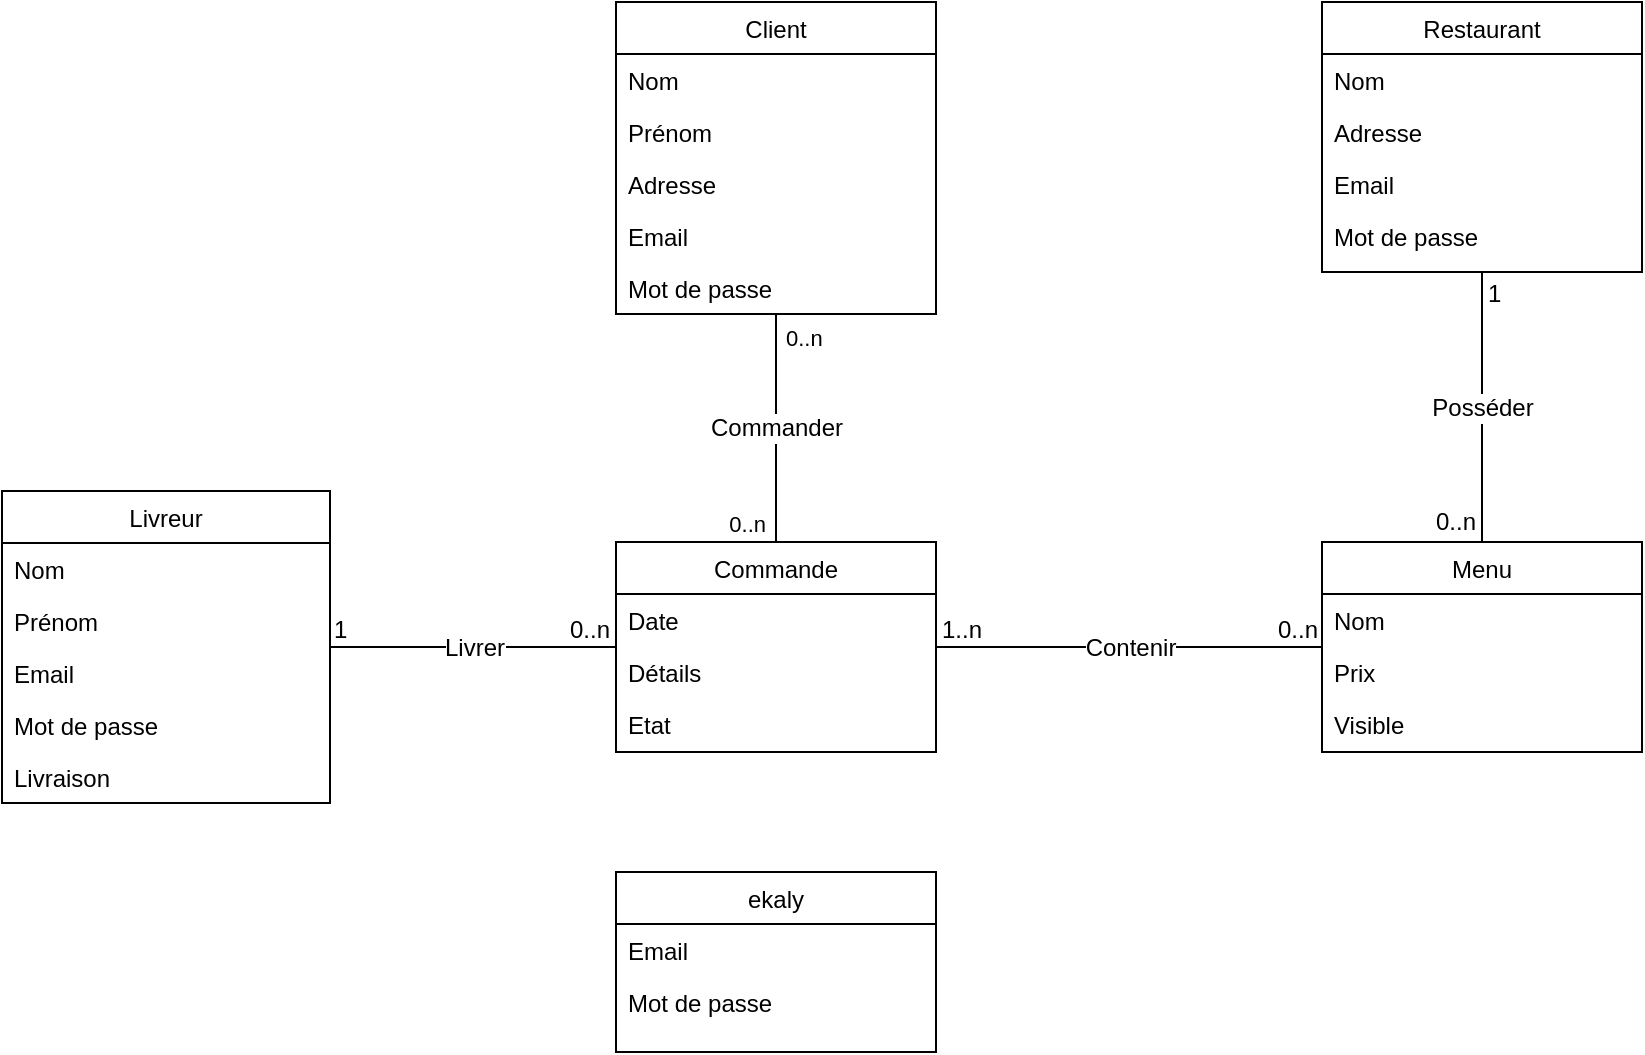 <mxfile version="17.2.1" type="device"><diagram id="C5RBs43oDa-KdzZeNtuy" name="Données"><mxGraphModel dx="1335" dy="909" grid="1" gridSize="15" guides="1" tooltips="1" connect="1" arrows="1" fold="1" page="1" pageScale="1" pageWidth="1600" pageHeight="1200" math="0" shadow="0"><root><mxCell id="WIyWlLk6GJQsqaUBKTNV-0"/><mxCell id="WIyWlLk6GJQsqaUBKTNV-1" parent="WIyWlLk6GJQsqaUBKTNV-0"/><mxCell id="zkfFHV4jXpPFQw0GAbJ--0" value="Client" style="swimlane;fontStyle=0;align=center;verticalAlign=top;childLayout=stackLayout;horizontal=1;startSize=26;horizontalStack=0;resizeParent=1;resizeLast=0;collapsible=1;marginBottom=0;rounded=0;shadow=0;strokeWidth=1;" parent="WIyWlLk6GJQsqaUBKTNV-1" vertex="1"><mxGeometry x="367" y="450" width="160" height="156" as="geometry"><mxRectangle x="230" y="140" width="160" height="26" as="alternateBounds"/></mxGeometry></mxCell><mxCell id="zkfFHV4jXpPFQw0GAbJ--1" value="Nom" style="text;align=left;verticalAlign=top;spacingLeft=4;spacingRight=4;overflow=hidden;rotatable=0;points=[[0,0.5],[1,0.5]];portConstraint=eastwest;" parent="zkfFHV4jXpPFQw0GAbJ--0" vertex="1"><mxGeometry y="26" width="160" height="26" as="geometry"/></mxCell><mxCell id="zkfFHV4jXpPFQw0GAbJ--2" value="Prénom" style="text;align=left;verticalAlign=top;spacingLeft=4;spacingRight=4;overflow=hidden;rotatable=0;points=[[0,0.5],[1,0.5]];portConstraint=eastwest;rounded=0;shadow=0;html=0;" parent="zkfFHV4jXpPFQw0GAbJ--0" vertex="1"><mxGeometry y="52" width="160" height="26" as="geometry"/></mxCell><mxCell id="zkfFHV4jXpPFQw0GAbJ--3" value="Adresse" style="text;align=left;verticalAlign=top;spacingLeft=4;spacingRight=4;overflow=hidden;rotatable=0;points=[[0,0.5],[1,0.5]];portConstraint=eastwest;rounded=0;shadow=0;html=0;" parent="zkfFHV4jXpPFQw0GAbJ--0" vertex="1"><mxGeometry y="78" width="160" height="26" as="geometry"/></mxCell><mxCell id="zkfFHV4jXpPFQw0GAbJ--5" value="Email" style="text;align=left;verticalAlign=top;spacingLeft=4;spacingRight=4;overflow=hidden;rotatable=0;points=[[0,0.5],[1,0.5]];portConstraint=eastwest;" parent="zkfFHV4jXpPFQw0GAbJ--0" vertex="1"><mxGeometry y="104" width="160" height="26" as="geometry"/></mxCell><mxCell id="sdEStpIZ9sfP_HFjgkUV-2" value="Mot de passe" style="text;align=left;verticalAlign=top;spacingLeft=4;spacingRight=4;overflow=hidden;rotatable=0;points=[[0,0.5],[1,0.5]];portConstraint=eastwest;" vertex="1" parent="zkfFHV4jXpPFQw0GAbJ--0"><mxGeometry y="130" width="160" height="26" as="geometry"/></mxCell><mxCell id="zkfFHV4jXpPFQw0GAbJ--6" value="ekaly" style="swimlane;fontStyle=0;align=center;verticalAlign=top;childLayout=stackLayout;horizontal=1;startSize=26;horizontalStack=0;resizeParent=1;resizeLast=0;collapsible=1;marginBottom=0;rounded=0;shadow=0;strokeWidth=1;" parent="WIyWlLk6GJQsqaUBKTNV-1" vertex="1"><mxGeometry x="367" y="885" width="160" height="90" as="geometry"><mxRectangle x="130" y="380" width="160" height="26" as="alternateBounds"/></mxGeometry></mxCell><mxCell id="zkfFHV4jXpPFQw0GAbJ--7" value="Email" style="text;align=left;verticalAlign=top;spacingLeft=4;spacingRight=4;overflow=hidden;rotatable=0;points=[[0,0.5],[1,0.5]];portConstraint=eastwest;" parent="zkfFHV4jXpPFQw0GAbJ--6" vertex="1"><mxGeometry y="26" width="160" height="26" as="geometry"/></mxCell><mxCell id="zkfFHV4jXpPFQw0GAbJ--8" value="Mot de passe" style="text;align=left;verticalAlign=top;spacingLeft=4;spacingRight=4;overflow=hidden;rotatable=0;points=[[0,0.5],[1,0.5]];portConstraint=eastwest;rounded=0;shadow=0;html=0;" parent="zkfFHV4jXpPFQw0GAbJ--6" vertex="1"><mxGeometry y="52" width="160" height="26" as="geometry"/></mxCell><mxCell id="zkfFHV4jXpPFQw0GAbJ--13" value="Livreur" style="swimlane;fontStyle=0;align=center;verticalAlign=top;childLayout=stackLayout;horizontal=1;startSize=26;horizontalStack=0;resizeParent=1;resizeLast=0;collapsible=1;marginBottom=0;rounded=0;shadow=0;strokeWidth=1;" parent="WIyWlLk6GJQsqaUBKTNV-1" vertex="1"><mxGeometry x="60" y="694.5" width="164" height="156" as="geometry"><mxRectangle x="340" y="380" width="170" height="26" as="alternateBounds"/></mxGeometry></mxCell><mxCell id="zkfFHV4jXpPFQw0GAbJ--14" value="Nom" style="text;align=left;verticalAlign=top;spacingLeft=4;spacingRight=4;overflow=hidden;rotatable=0;points=[[0,0.5],[1,0.5]];portConstraint=eastwest;" parent="zkfFHV4jXpPFQw0GAbJ--13" vertex="1"><mxGeometry y="26" width="164" height="26" as="geometry"/></mxCell><mxCell id="sdEStpIZ9sfP_HFjgkUV-3" value="Prénom" style="text;align=left;verticalAlign=top;spacingLeft=4;spacingRight=4;overflow=hidden;rotatable=0;points=[[0,0.5],[1,0.5]];portConstraint=eastwest;" vertex="1" parent="zkfFHV4jXpPFQw0GAbJ--13"><mxGeometry y="52" width="164" height="26" as="geometry"/></mxCell><mxCell id="sdEStpIZ9sfP_HFjgkUV-4" value="Email" style="text;align=left;verticalAlign=top;spacingLeft=4;spacingRight=4;overflow=hidden;rotatable=0;points=[[0,0.5],[1,0.5]];portConstraint=eastwest;" vertex="1" parent="zkfFHV4jXpPFQw0GAbJ--13"><mxGeometry y="78" width="164" height="26" as="geometry"/></mxCell><mxCell id="sdEStpIZ9sfP_HFjgkUV-5" value="Mot de passe" style="text;align=left;verticalAlign=top;spacingLeft=4;spacingRight=4;overflow=hidden;rotatable=0;points=[[0,0.5],[1,0.5]];portConstraint=eastwest;" vertex="1" parent="zkfFHV4jXpPFQw0GAbJ--13"><mxGeometry y="104" width="164" height="26" as="geometry"/></mxCell><mxCell id="sdEStpIZ9sfP_HFjgkUV-6" value="Livraison" style="text;align=left;verticalAlign=top;spacingLeft=4;spacingRight=4;overflow=hidden;rotatable=0;points=[[0,0.5],[1,0.5]];portConstraint=eastwest;" vertex="1" parent="zkfFHV4jXpPFQw0GAbJ--13"><mxGeometry y="130" width="164" height="26" as="geometry"/></mxCell><mxCell id="zkfFHV4jXpPFQw0GAbJ--17" value="Restaurant" style="swimlane;fontStyle=0;align=center;verticalAlign=top;childLayout=stackLayout;horizontal=1;startSize=26;horizontalStack=0;resizeParent=1;resizeLast=0;collapsible=1;marginBottom=0;rounded=0;shadow=0;strokeWidth=1;" parent="WIyWlLk6GJQsqaUBKTNV-1" vertex="1"><mxGeometry x="720" y="450" width="160" height="135" as="geometry"><mxRectangle x="550" y="140" width="160" height="26" as="alternateBounds"/></mxGeometry></mxCell><mxCell id="zkfFHV4jXpPFQw0GAbJ--18" value="Nom" style="text;align=left;verticalAlign=top;spacingLeft=4;spacingRight=4;overflow=hidden;rotatable=0;points=[[0,0.5],[1,0.5]];portConstraint=eastwest;" parent="zkfFHV4jXpPFQw0GAbJ--17" vertex="1"><mxGeometry y="26" width="160" height="26" as="geometry"/></mxCell><mxCell id="zkfFHV4jXpPFQw0GAbJ--19" value="Adresse" style="text;align=left;verticalAlign=top;spacingLeft=4;spacingRight=4;overflow=hidden;rotatable=0;points=[[0,0.5],[1,0.5]];portConstraint=eastwest;rounded=0;shadow=0;html=0;" parent="zkfFHV4jXpPFQw0GAbJ--17" vertex="1"><mxGeometry y="52" width="160" height="26" as="geometry"/></mxCell><mxCell id="zkfFHV4jXpPFQw0GAbJ--20" value="Email" style="text;align=left;verticalAlign=top;spacingLeft=4;spacingRight=4;overflow=hidden;rotatable=0;points=[[0,0.5],[1,0.5]];portConstraint=eastwest;rounded=0;shadow=0;html=0;" parent="zkfFHV4jXpPFQw0GAbJ--17" vertex="1"><mxGeometry y="78" width="160" height="26" as="geometry"/></mxCell><mxCell id="zkfFHV4jXpPFQw0GAbJ--21" value="Mot de passe" style="text;align=left;verticalAlign=top;spacingLeft=4;spacingRight=4;overflow=hidden;rotatable=0;points=[[0,0.5],[1,0.5]];portConstraint=eastwest;rounded=0;shadow=0;html=0;" parent="zkfFHV4jXpPFQw0GAbJ--17" vertex="1"><mxGeometry y="104" width="160" height="26" as="geometry"/></mxCell><mxCell id="sdEStpIZ9sfP_HFjgkUV-7" value="Menu" style="swimlane;fontStyle=0;align=center;verticalAlign=top;childLayout=stackLayout;horizontal=1;startSize=26;horizontalStack=0;resizeParent=1;resizeLast=0;collapsible=1;marginBottom=0;rounded=0;shadow=0;strokeWidth=1;" vertex="1" parent="WIyWlLk6GJQsqaUBKTNV-1"><mxGeometry x="720" y="720" width="160" height="105" as="geometry"><mxRectangle x="340" y="380" width="170" height="26" as="alternateBounds"/></mxGeometry></mxCell><mxCell id="sdEStpIZ9sfP_HFjgkUV-8" value="Nom" style="text;align=left;verticalAlign=top;spacingLeft=4;spacingRight=4;overflow=hidden;rotatable=0;points=[[0,0.5],[1,0.5]];portConstraint=eastwest;" vertex="1" parent="sdEStpIZ9sfP_HFjgkUV-7"><mxGeometry y="26" width="160" height="26" as="geometry"/></mxCell><mxCell id="sdEStpIZ9sfP_HFjgkUV-9" value="Prix" style="text;align=left;verticalAlign=top;spacingLeft=4;spacingRight=4;overflow=hidden;rotatable=0;points=[[0,0.5],[1,0.5]];portConstraint=eastwest;" vertex="1" parent="sdEStpIZ9sfP_HFjgkUV-7"><mxGeometry y="52" width="160" height="26" as="geometry"/></mxCell><mxCell id="sdEStpIZ9sfP_HFjgkUV-10" value="Visible" style="text;align=left;verticalAlign=top;spacingLeft=4;spacingRight=4;overflow=hidden;rotatable=0;points=[[0,0.5],[1,0.5]];portConstraint=eastwest;" vertex="1" parent="sdEStpIZ9sfP_HFjgkUV-7"><mxGeometry y="78" width="160" height="26" as="geometry"/></mxCell><mxCell id="sdEStpIZ9sfP_HFjgkUV-13" value="Commande" style="swimlane;fontStyle=0;align=center;verticalAlign=top;childLayout=stackLayout;horizontal=1;startSize=26;horizontalStack=0;resizeParent=1;resizeLast=0;collapsible=1;marginBottom=0;rounded=0;shadow=0;strokeWidth=1;" vertex="1" parent="WIyWlLk6GJQsqaUBKTNV-1"><mxGeometry x="367" y="720" width="160" height="105" as="geometry"><mxRectangle x="340" y="380" width="170" height="26" as="alternateBounds"/></mxGeometry></mxCell><mxCell id="sdEStpIZ9sfP_HFjgkUV-14" value="Date" style="text;align=left;verticalAlign=top;spacingLeft=4;spacingRight=4;overflow=hidden;rotatable=0;points=[[0,0.5],[1,0.5]];portConstraint=eastwest;" vertex="1" parent="sdEStpIZ9sfP_HFjgkUV-13"><mxGeometry y="26" width="160" height="26" as="geometry"/></mxCell><mxCell id="sdEStpIZ9sfP_HFjgkUV-15" value="Détails" style="text;align=left;verticalAlign=top;spacingLeft=4;spacingRight=4;overflow=hidden;rotatable=0;points=[[0,0.5],[1,0.5]];portConstraint=eastwest;" vertex="1" parent="sdEStpIZ9sfP_HFjgkUV-13"><mxGeometry y="52" width="160" height="26" as="geometry"/></mxCell><mxCell id="sdEStpIZ9sfP_HFjgkUV-16" value="Etat" style="text;align=left;verticalAlign=top;spacingLeft=4;spacingRight=4;overflow=hidden;rotatable=0;points=[[0,0.5],[1,0.5]];portConstraint=eastwest;" vertex="1" parent="sdEStpIZ9sfP_HFjgkUV-13"><mxGeometry y="78" width="160" height="26" as="geometry"/></mxCell><mxCell id="sdEStpIZ9sfP_HFjgkUV-18" value="" style="endArrow=none;html=1;rounded=0;endFill=0;" edge="1" parent="WIyWlLk6GJQsqaUBKTNV-1" source="zkfFHV4jXpPFQw0GAbJ--0" target="sdEStpIZ9sfP_HFjgkUV-13"><mxGeometry relative="1" as="geometry"><mxPoint x="527" y="630" as="sourcePoint"/><mxPoint x="555" y="645" as="targetPoint"/></mxGeometry></mxCell><mxCell id="sdEStpIZ9sfP_HFjgkUV-19" value="Commander" style="edgeLabel;resizable=0;html=1;align=center;verticalAlign=middle;fontSize=12;fontStyle=0" connectable="0" vertex="1" parent="sdEStpIZ9sfP_HFjgkUV-18"><mxGeometry relative="1" as="geometry"/></mxCell><mxCell id="sdEStpIZ9sfP_HFjgkUV-20" value="0..n" style="edgeLabel;resizable=0;html=1;align=left;verticalAlign=bottom;" connectable="0" vertex="1" parent="sdEStpIZ9sfP_HFjgkUV-18"><mxGeometry x="-1" relative="1" as="geometry"><mxPoint x="3" y="20" as="offset"/></mxGeometry></mxCell><mxCell id="sdEStpIZ9sfP_HFjgkUV-21" value="0..n" style="edgeLabel;resizable=0;html=1;align=right;verticalAlign=bottom;" connectable="0" vertex="1" parent="sdEStpIZ9sfP_HFjgkUV-18"><mxGeometry x="1" relative="1" as="geometry"><mxPoint x="-5" y="-1" as="offset"/></mxGeometry></mxCell><mxCell id="sdEStpIZ9sfP_HFjgkUV-25" value="" style="endArrow=none;html=1;rounded=0;fontSize=12;endFill=0;" edge="1" parent="WIyWlLk6GJQsqaUBKTNV-1" source="zkfFHV4jXpPFQw0GAbJ--13" target="sdEStpIZ9sfP_HFjgkUV-13"><mxGeometry relative="1" as="geometry"><mxPoint x="225" y="705" as="sourcePoint"/><mxPoint x="385" y="705" as="targetPoint"/></mxGeometry></mxCell><mxCell id="sdEStpIZ9sfP_HFjgkUV-26" value="Livrer" style="edgeLabel;resizable=0;html=1;align=center;verticalAlign=middle;fontSize=12;" connectable="0" vertex="1" parent="sdEStpIZ9sfP_HFjgkUV-25"><mxGeometry relative="1" as="geometry"/></mxCell><mxCell id="sdEStpIZ9sfP_HFjgkUV-27" value="1" style="edgeLabel;resizable=0;html=1;align=left;verticalAlign=bottom;fontSize=12;" connectable="0" vertex="1" parent="sdEStpIZ9sfP_HFjgkUV-25"><mxGeometry x="-1" relative="1" as="geometry"/></mxCell><mxCell id="sdEStpIZ9sfP_HFjgkUV-28" value="0..n" style="edgeLabel;resizable=0;html=1;align=right;verticalAlign=bottom;fontSize=12;" connectable="0" vertex="1" parent="sdEStpIZ9sfP_HFjgkUV-25"><mxGeometry x="1" relative="1" as="geometry"><mxPoint x="-3" as="offset"/></mxGeometry></mxCell><mxCell id="sdEStpIZ9sfP_HFjgkUV-29" value="" style="endArrow=none;html=1;rounded=0;fontSize=12;endFill=0;" edge="1" parent="WIyWlLk6GJQsqaUBKTNV-1" source="sdEStpIZ9sfP_HFjgkUV-13" target="sdEStpIZ9sfP_HFjgkUV-7"><mxGeometry relative="1" as="geometry"><mxPoint x="540" y="765" as="sourcePoint"/><mxPoint x="700" y="765" as="targetPoint"/></mxGeometry></mxCell><mxCell id="sdEStpIZ9sfP_HFjgkUV-30" value="Contenir" style="edgeLabel;resizable=0;html=1;align=center;verticalAlign=middle;fontSize=12;" connectable="0" vertex="1" parent="sdEStpIZ9sfP_HFjgkUV-29"><mxGeometry relative="1" as="geometry"/></mxCell><mxCell id="sdEStpIZ9sfP_HFjgkUV-31" value="1..n" style="edgeLabel;resizable=0;html=1;align=left;verticalAlign=bottom;fontSize=12;" connectable="0" vertex="1" parent="sdEStpIZ9sfP_HFjgkUV-29"><mxGeometry x="-1" relative="1" as="geometry"><mxPoint x="1" as="offset"/></mxGeometry></mxCell><mxCell id="sdEStpIZ9sfP_HFjgkUV-32" value="0..n" style="edgeLabel;resizable=0;html=1;align=right;verticalAlign=bottom;fontSize=12;" connectable="0" vertex="1" parent="sdEStpIZ9sfP_HFjgkUV-29"><mxGeometry x="1" relative="1" as="geometry"><mxPoint x="-2" as="offset"/></mxGeometry></mxCell><mxCell id="sdEStpIZ9sfP_HFjgkUV-34" value="" style="endArrow=none;html=1;rounded=0;fontSize=12;endFill=0;" edge="1" parent="WIyWlLk6GJQsqaUBKTNV-1" source="zkfFHV4jXpPFQw0GAbJ--17" target="sdEStpIZ9sfP_HFjgkUV-7"><mxGeometry relative="1" as="geometry"><mxPoint x="630" y="675" as="sourcePoint"/><mxPoint x="790" y="675" as="targetPoint"/></mxGeometry></mxCell><mxCell id="sdEStpIZ9sfP_HFjgkUV-35" value="Posséder" style="edgeLabel;resizable=0;html=1;align=center;verticalAlign=middle;fontSize=12;" connectable="0" vertex="1" parent="sdEStpIZ9sfP_HFjgkUV-34"><mxGeometry relative="1" as="geometry"/></mxCell><mxCell id="sdEStpIZ9sfP_HFjgkUV-36" value="1" style="edgeLabel;resizable=0;html=1;align=left;verticalAlign=bottom;fontSize=12;" connectable="0" vertex="1" parent="sdEStpIZ9sfP_HFjgkUV-34"><mxGeometry x="-1" relative="1" as="geometry"><mxPoint x="1" y="19" as="offset"/></mxGeometry></mxCell><mxCell id="sdEStpIZ9sfP_HFjgkUV-37" value="0..n" style="edgeLabel;resizable=0;html=1;align=right;verticalAlign=bottom;fontSize=12;" connectable="0" vertex="1" parent="sdEStpIZ9sfP_HFjgkUV-34"><mxGeometry x="1" relative="1" as="geometry"><mxPoint x="-3" y="-2" as="offset"/></mxGeometry></mxCell></root></mxGraphModel></diagram></mxfile>